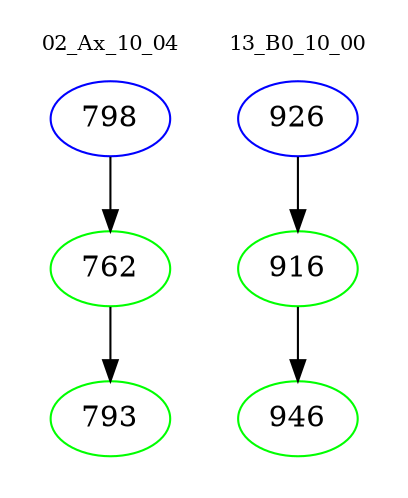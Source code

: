 digraph{
subgraph cluster_0 {
color = white
label = "02_Ax_10_04";
fontsize=10;
T0_798 [label="798", color="blue"]
T0_798 -> T0_762 [color="black"]
T0_762 [label="762", color="green"]
T0_762 -> T0_793 [color="black"]
T0_793 [label="793", color="green"]
}
subgraph cluster_1 {
color = white
label = "13_B0_10_00";
fontsize=10;
T1_926 [label="926", color="blue"]
T1_926 -> T1_916 [color="black"]
T1_916 [label="916", color="green"]
T1_916 -> T1_946 [color="black"]
T1_946 [label="946", color="green"]
}
}

